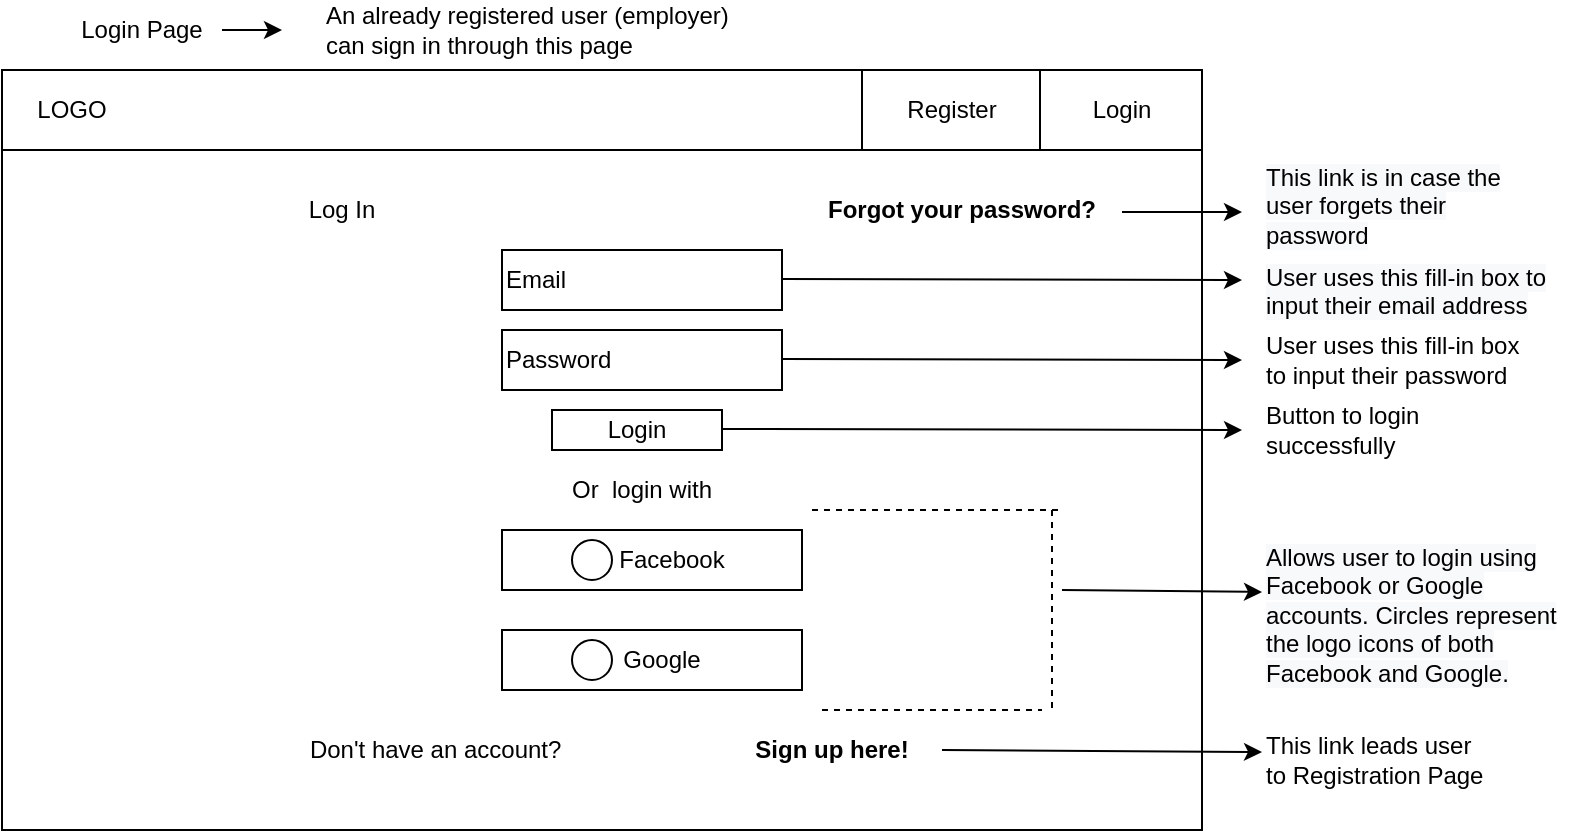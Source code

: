<mxfile version="13.0.2" type="device"><diagram id="o6LGhdfNC57lIL_-Qf6f" name="Page-1"><mxGraphModel dx="920" dy="494" grid="0" gridSize="10" guides="1" tooltips="1" connect="1" arrows="1" fold="1" page="1" pageScale="1" pageWidth="827" pageHeight="1169" math="0" shadow="0"><root><mxCell id="0"/><mxCell id="1" parent="0"/><mxCell id="3mNvHMDCHJOafSZXa2wz-1" value="" style="rounded=0;whiteSpace=wrap;html=1;" vertex="1" parent="1"><mxGeometry x="40" y="60" width="600" height="380" as="geometry"/></mxCell><mxCell id="3mNvHMDCHJOafSZXa2wz-2" value="Register" style="text;html=1;strokeColor=none;fillColor=none;align=center;verticalAlign=middle;whiteSpace=wrap;rounded=0;" vertex="1" parent="1"><mxGeometry x="495" y="70" width="40" height="20" as="geometry"/></mxCell><mxCell id="3mNvHMDCHJOafSZXa2wz-5" value="Login" style="text;html=1;strokeColor=none;fillColor=none;align=center;verticalAlign=middle;whiteSpace=wrap;rounded=0;" vertex="1" parent="1"><mxGeometry x="580" y="70" width="40" height="20" as="geometry"/></mxCell><mxCell id="3mNvHMDCHJOafSZXa2wz-6" value="" style="endArrow=none;html=1;" edge="1" parent="1"><mxGeometry width="50" height="50" relative="1" as="geometry"><mxPoint x="40" y="100" as="sourcePoint"/><mxPoint x="640" y="100" as="targetPoint"/><Array as="points"/></mxGeometry></mxCell><mxCell id="3mNvHMDCHJOafSZXa2wz-8" value="" style="endArrow=none;html=1;" edge="1" parent="1"><mxGeometry width="50" height="50" relative="1" as="geometry"><mxPoint x="470" y="100" as="sourcePoint"/><mxPoint x="470" y="60" as="targetPoint"/></mxGeometry></mxCell><mxCell id="3mNvHMDCHJOafSZXa2wz-9" value="" style="endArrow=none;html=1;" edge="1" parent="1"><mxGeometry width="50" height="50" relative="1" as="geometry"><mxPoint x="559" y="100" as="sourcePoint"/><mxPoint x="559" y="60" as="targetPoint"/></mxGeometry></mxCell><mxCell id="3mNvHMDCHJOafSZXa2wz-10" value="Email" style="rounded=0;whiteSpace=wrap;html=1;align=left;" vertex="1" parent="1"><mxGeometry x="290" y="150" width="140" height="30" as="geometry"/></mxCell><mxCell id="3mNvHMDCHJOafSZXa2wz-11" value="Password" style="rounded=0;whiteSpace=wrap;html=1;align=left;" vertex="1" parent="1"><mxGeometry x="290" y="190" width="140" height="30" as="geometry"/></mxCell><mxCell id="3mNvHMDCHJOafSZXa2wz-12" value="Log In" style="text;html=1;strokeColor=none;fillColor=none;align=center;verticalAlign=middle;whiteSpace=wrap;rounded=0;" vertex="1" parent="1"><mxGeometry x="190" y="120" width="40" height="20" as="geometry"/></mxCell><mxCell id="3mNvHMDCHJOafSZXa2wz-14" value="&lt;b&gt;Forgot your password?&lt;/b&gt;" style="text;html=1;strokeColor=none;fillColor=none;align=center;verticalAlign=middle;whiteSpace=wrap;rounded=0;" vertex="1" parent="1"><mxGeometry x="450" y="120" width="140" height="20" as="geometry"/></mxCell><mxCell id="3mNvHMDCHJOafSZXa2wz-15" value="Login" style="rounded=0;whiteSpace=wrap;html=1;" vertex="1" parent="1"><mxGeometry x="315" y="230" width="85" height="20" as="geometry"/></mxCell><mxCell id="3mNvHMDCHJOafSZXa2wz-17" value="Or&amp;nbsp; login with" style="text;html=1;strokeColor=none;fillColor=none;align=center;verticalAlign=middle;whiteSpace=wrap;rounded=0;" vertex="1" parent="1"><mxGeometry x="300" y="260" width="120" height="20" as="geometry"/></mxCell><mxCell id="3mNvHMDCHJOafSZXa2wz-18" value="" style="rounded=0;whiteSpace=wrap;html=1;" vertex="1" parent="1"><mxGeometry x="290" y="340" width="150" height="30" as="geometry"/></mxCell><mxCell id="3mNvHMDCHJOafSZXa2wz-19" value="" style="rounded=0;whiteSpace=wrap;html=1;" vertex="1" parent="1"><mxGeometry x="290" y="290" width="150" height="30" as="geometry"/></mxCell><mxCell id="3mNvHMDCHJOafSZXa2wz-21" value="Facebook" style="text;html=1;strokeColor=none;fillColor=none;align=center;verticalAlign=middle;whiteSpace=wrap;rounded=0;" vertex="1" parent="1"><mxGeometry x="345" y="295" width="60" height="20" as="geometry"/></mxCell><mxCell id="3mNvHMDCHJOafSZXa2wz-23" value="Google" style="text;html=1;strokeColor=none;fillColor=none;align=center;verticalAlign=middle;whiteSpace=wrap;rounded=0;" vertex="1" parent="1"><mxGeometry x="345" y="345" width="50" height="20" as="geometry"/></mxCell><mxCell id="3mNvHMDCHJOafSZXa2wz-24" value="" style="ellipse;whiteSpace=wrap;html=1;aspect=fixed;" vertex="1" parent="1"><mxGeometry x="325" y="345" width="20" height="20" as="geometry"/></mxCell><mxCell id="3mNvHMDCHJOafSZXa2wz-25" value="" style="ellipse;whiteSpace=wrap;html=1;aspect=fixed;" vertex="1" parent="1"><mxGeometry x="325" y="295" width="20" height="20" as="geometry"/></mxCell><mxCell id="3mNvHMDCHJOafSZXa2wz-27" value="Don't have an account?&amp;nbsp;" style="text;html=1;strokeColor=none;fillColor=none;align=center;verticalAlign=middle;whiteSpace=wrap;rounded=0;" vertex="1" parent="1"><mxGeometry x="182" y="400" width="153" as="geometry"/></mxCell><mxCell id="3mNvHMDCHJOafSZXa2wz-29" value="&lt;b&gt;Sign up here!&lt;/b&gt;" style="text;html=1;strokeColor=none;fillColor=none;align=center;verticalAlign=middle;whiteSpace=wrap;rounded=0;" vertex="1" parent="1"><mxGeometry x="395" y="390" width="120" height="20" as="geometry"/></mxCell><mxCell id="3mNvHMDCHJOafSZXa2wz-40" style="edgeStyle=orthogonalEdgeStyle;rounded=0;orthogonalLoop=1;jettySize=auto;html=1;" edge="1" parent="1" source="3mNvHMDCHJOafSZXa2wz-38"><mxGeometry relative="1" as="geometry"><mxPoint x="180" y="40" as="targetPoint"/></mxGeometry></mxCell><mxCell id="3mNvHMDCHJOafSZXa2wz-38" value="Login Page" style="text;html=1;strokeColor=none;fillColor=none;align=center;verticalAlign=middle;whiteSpace=wrap;rounded=0;" vertex="1" parent="1"><mxGeometry x="70" y="30" width="80" height="20" as="geometry"/></mxCell><mxCell id="3mNvHMDCHJOafSZXa2wz-41" value="An already registered user (employer) can sign in through this page" style="text;html=1;strokeColor=none;fillColor=none;align=left;verticalAlign=middle;whiteSpace=wrap;rounded=0;" vertex="1" parent="1"><mxGeometry x="200" y="30" width="210" height="20" as="geometry"/></mxCell><mxCell id="3mNvHMDCHJOafSZXa2wz-42" value="&lt;span style=&quot;font-family: &amp;#34;helvetica&amp;#34; ; font-size: 12px ; font-style: normal ; font-weight: 400 ; letter-spacing: normal ; text-align: left ; text-indent: 0px ; text-transform: none ; word-spacing: 0px ; background-color: rgb(248 , 249 , 250) ; float: none ; display: inline&quot;&gt;User uses this fill-in box to input their email address&lt;/span&gt;" style="text;whiteSpace=wrap;html=1;" vertex="1" parent="1"><mxGeometry x="670" y="150" width="150" height="40" as="geometry"/></mxCell><mxCell id="3mNvHMDCHJOafSZXa2wz-43" value="User uses this fill-in box to input their password" style="text;html=1;strokeColor=none;fillColor=none;align=left;verticalAlign=middle;whiteSpace=wrap;rounded=0;" vertex="1" parent="1"><mxGeometry x="670" y="195" width="130" height="20" as="geometry"/></mxCell><mxCell id="3mNvHMDCHJOafSZXa2wz-44" value="" style="endArrow=classic;html=1;" edge="1" parent="1"><mxGeometry width="50" height="50" relative="1" as="geometry"><mxPoint x="430" y="164.5" as="sourcePoint"/><mxPoint x="660" y="165" as="targetPoint"/></mxGeometry></mxCell><mxCell id="3mNvHMDCHJOafSZXa2wz-45" value="" style="endArrow=classic;html=1;" edge="1" parent="1"><mxGeometry width="50" height="50" relative="1" as="geometry"><mxPoint x="430" y="204.5" as="sourcePoint"/><mxPoint x="660" y="205" as="targetPoint"/></mxGeometry></mxCell><mxCell id="3mNvHMDCHJOafSZXa2wz-46" value="Button to login successfully" style="text;html=1;strokeColor=none;fillColor=none;align=left;verticalAlign=middle;whiteSpace=wrap;rounded=0;" vertex="1" parent="1"><mxGeometry x="670" y="230" width="90" height="20" as="geometry"/></mxCell><mxCell id="3mNvHMDCHJOafSZXa2wz-48" value="" style="endArrow=classic;html=1;" edge="1" parent="1"><mxGeometry width="50" height="50" relative="1" as="geometry"><mxPoint x="400" y="239.5" as="sourcePoint"/><mxPoint x="660" y="240" as="targetPoint"/></mxGeometry></mxCell><mxCell id="3mNvHMDCHJOafSZXa2wz-49" value="&lt;!--StartFragment--&gt;&lt;span style=&quot;font-family: Helvetica; font-size: 12px; font-style: normal; font-variant-ligatures: normal; font-variant-caps: normal; font-weight: 400; letter-spacing: normal; orphans: 2; text-align: left; text-indent: 0px; text-transform: none; widows: 2; word-spacing: 0px; -webkit-text-stroke-width: 0px; background-color: rgb(248, 249, 250); text-decoration-style: initial; text-decoration-color: initial; float: none; display: inline !important;&quot;&gt;Allows user to login using Facebook or Google accounts. Circles represent the logo icons of both Facebook and Google.&lt;/span&gt;&lt;!--EndFragment--&gt;" style="text;whiteSpace=wrap;html=1;" vertex="1" parent="1"><mxGeometry x="670" y="290" width="160" height="85" as="geometry"/></mxCell><mxCell id="3mNvHMDCHJOafSZXa2wz-50" value="This link leads user to Registration Page" style="text;html=1;strokeColor=none;fillColor=none;align=left;verticalAlign=middle;whiteSpace=wrap;rounded=0;" vertex="1" parent="1"><mxGeometry x="670" y="390" width="115" height="30" as="geometry"/></mxCell><mxCell id="3mNvHMDCHJOafSZXa2wz-51" value="" style="endArrow=classic;html=1;" edge="1" parent="1"><mxGeometry width="50" height="50" relative="1" as="geometry"><mxPoint x="570" y="320" as="sourcePoint"/><mxPoint x="670" y="321" as="targetPoint"/></mxGeometry></mxCell><mxCell id="3mNvHMDCHJOafSZXa2wz-52" value="" style="endArrow=classic;html=1;" edge="1" parent="1"><mxGeometry width="50" height="50" relative="1" as="geometry"><mxPoint x="510" y="400" as="sourcePoint"/><mxPoint x="670" y="401" as="targetPoint"/></mxGeometry></mxCell><mxCell id="3mNvHMDCHJOafSZXa2wz-55" value="" style="endArrow=none;dashed=1;html=1;" edge="1" parent="1"><mxGeometry width="50" height="50" relative="1" as="geometry"><mxPoint x="445" y="280" as="sourcePoint"/><mxPoint x="570" y="280" as="targetPoint"/></mxGeometry></mxCell><mxCell id="3mNvHMDCHJOafSZXa2wz-56" value="" style="endArrow=none;dashed=1;html=1;" edge="1" parent="1"><mxGeometry width="50" height="50" relative="1" as="geometry"><mxPoint x="565" y="280" as="sourcePoint"/><mxPoint x="565" y="380" as="targetPoint"/></mxGeometry></mxCell><mxCell id="3mNvHMDCHJOafSZXa2wz-57" value="" style="endArrow=none;dashed=1;html=1;" edge="1" parent="1"><mxGeometry width="50" height="50" relative="1" as="geometry"><mxPoint x="450" y="380" as="sourcePoint"/><mxPoint x="560" y="380" as="targetPoint"/></mxGeometry></mxCell><mxCell id="3mNvHMDCHJOafSZXa2wz-58" value="" style="endArrow=classic;html=1;" edge="1" parent="1"><mxGeometry width="50" height="50" relative="1" as="geometry"><mxPoint x="600" y="131" as="sourcePoint"/><mxPoint x="660" y="131" as="targetPoint"/></mxGeometry></mxCell><mxCell id="3mNvHMDCHJOafSZXa2wz-59" value="&lt;!--StartFragment--&gt;&lt;span style=&quot;font-family: Helvetica; font-size: 12px; font-style: normal; font-variant-ligatures: normal; font-variant-caps: normal; font-weight: 400; letter-spacing: normal; orphans: 2; text-align: left; text-indent: 0px; text-transform: none; widows: 2; word-spacing: 0px; -webkit-text-stroke-width: 0px; background-color: rgb(248, 249, 250); text-decoration-style: initial; text-decoration-color: initial; float: none; display: inline !important;&quot;&gt;This link is in case the user forgets their password&lt;/span&gt;&lt;!--EndFragment--&gt;" style="text;whiteSpace=wrap;html=1;" vertex="1" parent="1"><mxGeometry x="670" y="100" width="130" height="30" as="geometry"/></mxCell><mxCell id="3mNvHMDCHJOafSZXa2wz-60" value="LOGO" style="text;html=1;strokeColor=none;fillColor=none;align=center;verticalAlign=middle;whiteSpace=wrap;rounded=0;" vertex="1" parent="1"><mxGeometry x="55" y="70" width="40" height="20" as="geometry"/></mxCell></root></mxGraphModel></diagram></mxfile>